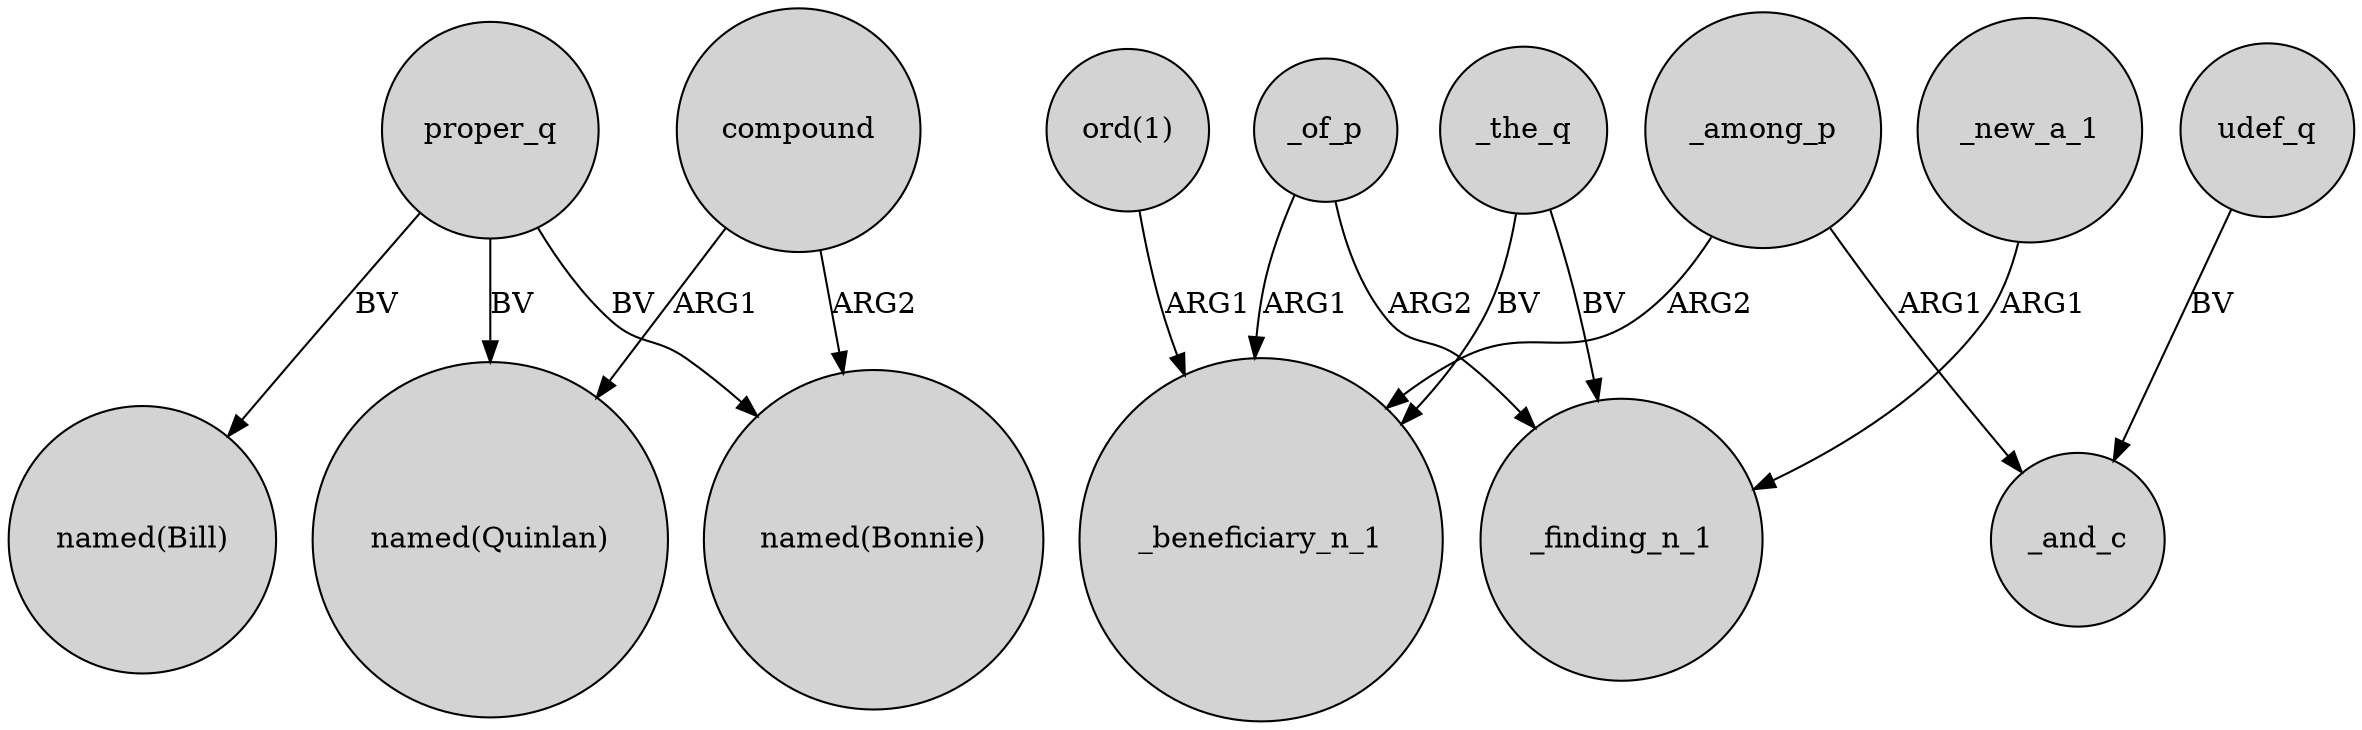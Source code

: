 digraph {
	node [shape=circle style=filled]
	proper_q -> "named(Bill)" [label=BV]
	"ord(1)" -> _beneficiary_n_1 [label=ARG1]
	compound -> "named(Bonnie)" [label=ARG2]
	_of_p -> _beneficiary_n_1 [label=ARG1]
	_the_q -> _beneficiary_n_1 [label=BV]
	_of_p -> _finding_n_1 [label=ARG2]
	_the_q -> _finding_n_1 [label=BV]
	proper_q -> "named(Bonnie)" [label=BV]
	udef_q -> _and_c [label=BV]
	_among_p -> _beneficiary_n_1 [label=ARG2]
	_new_a_1 -> _finding_n_1 [label=ARG1]
	proper_q -> "named(Quinlan)" [label=BV]
	_among_p -> _and_c [label=ARG1]
	compound -> "named(Quinlan)" [label=ARG1]
}
